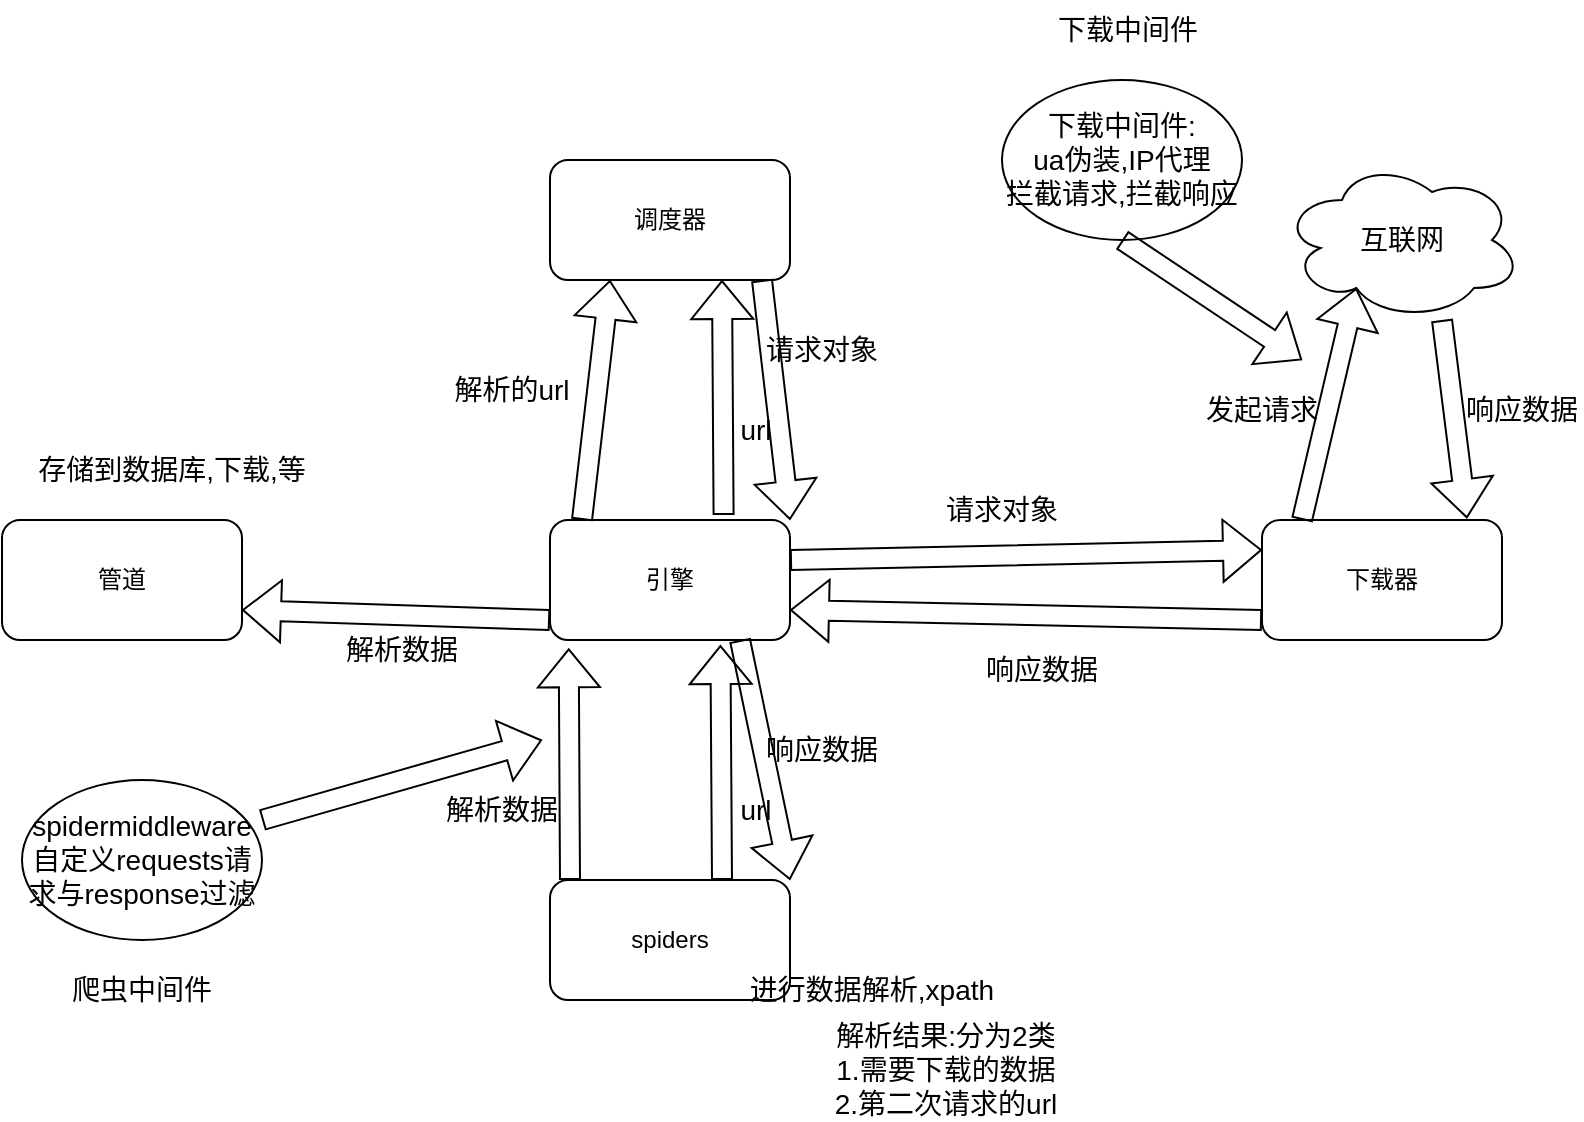 <mxfile version="18.0.2" type="github">
  <diagram id="FNyW7fUilvR7Rq0sfWAO" name="Page-1">
    <mxGraphModel dx="985" dy="610" grid="1" gridSize="10" guides="1" tooltips="1" connect="1" arrows="1" fold="1" page="1" pageScale="1" pageWidth="827" pageHeight="1169" math="0" shadow="0">
      <root>
        <mxCell id="0" />
        <mxCell id="1" parent="0" />
        <mxCell id="5OoUZLttU-IS4Bl1ua6X-1" value="引擎" style="rounded=1;whiteSpace=wrap;html=1;" vertex="1" parent="1">
          <mxGeometry x="294" y="290" width="120" height="60" as="geometry" />
        </mxCell>
        <mxCell id="5OoUZLttU-IS4Bl1ua6X-2" value="下载器" style="rounded=1;whiteSpace=wrap;html=1;" vertex="1" parent="1">
          <mxGeometry x="650" y="290" width="120" height="60" as="geometry" />
        </mxCell>
        <mxCell id="5OoUZLttU-IS4Bl1ua6X-3" value="spiders" style="rounded=1;whiteSpace=wrap;html=1;" vertex="1" parent="1">
          <mxGeometry x="294" y="470" width="120" height="60" as="geometry" />
        </mxCell>
        <mxCell id="5OoUZLttU-IS4Bl1ua6X-4" value="调度器" style="rounded=1;whiteSpace=wrap;html=1;" vertex="1" parent="1">
          <mxGeometry x="294" y="110" width="120" height="60" as="geometry" />
        </mxCell>
        <mxCell id="5OoUZLttU-IS4Bl1ua6X-5" value="管道" style="rounded=1;whiteSpace=wrap;html=1;" vertex="1" parent="1">
          <mxGeometry x="20" y="290" width="120" height="60" as="geometry" />
        </mxCell>
        <mxCell id="5OoUZLttU-IS4Bl1ua6X-6" value="" style="shape=flexArrow;endArrow=classic;html=1;rounded=0;entryX=0.71;entryY=1.042;entryDx=0;entryDy=0;entryPerimeter=0;" edge="1" parent="1" target="5OoUZLttU-IS4Bl1ua6X-1">
          <mxGeometry width="50" height="50" relative="1" as="geometry">
            <mxPoint x="380" y="470" as="sourcePoint" />
            <mxPoint x="430" y="420" as="targetPoint" />
          </mxGeometry>
        </mxCell>
        <mxCell id="5OoUZLttU-IS4Bl1ua6X-7" value="&lt;font style=&quot;font-size: 14px;&quot;&gt;url&lt;/font&gt;" style="text;html=1;strokeColor=none;fillColor=none;align=center;verticalAlign=middle;whiteSpace=wrap;rounded=0;" vertex="1" parent="1">
          <mxGeometry x="354" y="420" width="86" height="30" as="geometry" />
        </mxCell>
        <mxCell id="5OoUZLttU-IS4Bl1ua6X-9" value="" style="shape=flexArrow;endArrow=classic;html=1;rounded=0;entryX=0.71;entryY=1.042;entryDx=0;entryDy=0;entryPerimeter=0;" edge="1" parent="1">
          <mxGeometry width="50" height="50" relative="1" as="geometry">
            <mxPoint x="380.8" y="287.48" as="sourcePoint" />
            <mxPoint x="380.0" y="170.0" as="targetPoint" />
          </mxGeometry>
        </mxCell>
        <mxCell id="5OoUZLttU-IS4Bl1ua6X-10" value="&lt;font style=&quot;font-size: 14px;&quot;&gt;url&lt;/font&gt;" style="text;html=1;strokeColor=none;fillColor=none;align=center;verticalAlign=middle;whiteSpace=wrap;rounded=0;" vertex="1" parent="1">
          <mxGeometry x="354" y="230" width="86" height="30" as="geometry" />
        </mxCell>
        <mxCell id="5OoUZLttU-IS4Bl1ua6X-11" value="" style="shape=flexArrow;endArrow=classic;html=1;rounded=0;fontSize=14;entryX=1;entryY=0;entryDx=0;entryDy=0;" edge="1" parent="1" target="5OoUZLttU-IS4Bl1ua6X-1">
          <mxGeometry width="50" height="50" relative="1" as="geometry">
            <mxPoint x="400" y="170" as="sourcePoint" />
            <mxPoint x="450" y="120" as="targetPoint" />
          </mxGeometry>
        </mxCell>
        <mxCell id="5OoUZLttU-IS4Bl1ua6X-12" value="请求对象" style="text;html=1;strokeColor=none;fillColor=none;align=center;verticalAlign=middle;whiteSpace=wrap;rounded=0;fontSize=14;" vertex="1" parent="1">
          <mxGeometry x="400" y="190" width="60" height="30" as="geometry" />
        </mxCell>
        <mxCell id="5OoUZLttU-IS4Bl1ua6X-13" value="" style="shape=flexArrow;endArrow=classic;html=1;rounded=0;fontSize=14;entryX=0;entryY=0.25;entryDx=0;entryDy=0;" edge="1" parent="1" target="5OoUZLttU-IS4Bl1ua6X-2">
          <mxGeometry width="50" height="50" relative="1" as="geometry">
            <mxPoint x="414" y="310" as="sourcePoint" />
            <mxPoint x="464" y="260" as="targetPoint" />
          </mxGeometry>
        </mxCell>
        <mxCell id="5OoUZLttU-IS4Bl1ua6X-14" value="请求对象" style="text;html=1;strokeColor=none;fillColor=none;align=center;verticalAlign=middle;whiteSpace=wrap;rounded=0;fontSize=14;" vertex="1" parent="1">
          <mxGeometry x="490" y="270" width="60" height="30" as="geometry" />
        </mxCell>
        <mxCell id="5OoUZLttU-IS4Bl1ua6X-15" value="互联网" style="ellipse;shape=cloud;whiteSpace=wrap;html=1;fontSize=14;" vertex="1" parent="1">
          <mxGeometry x="660" y="110" width="120" height="80" as="geometry" />
        </mxCell>
        <mxCell id="5OoUZLttU-IS4Bl1ua6X-16" value="" style="shape=flexArrow;endArrow=classic;html=1;rounded=0;fontSize=14;entryX=0.31;entryY=0.8;entryDx=0;entryDy=0;entryPerimeter=0;" edge="1" parent="1" target="5OoUZLttU-IS4Bl1ua6X-15">
          <mxGeometry width="50" height="50" relative="1" as="geometry">
            <mxPoint x="670" y="290" as="sourcePoint" />
            <mxPoint x="720" y="240" as="targetPoint" />
          </mxGeometry>
        </mxCell>
        <mxCell id="5OoUZLttU-IS4Bl1ua6X-17" value="发起请求" style="text;html=1;strokeColor=none;fillColor=none;align=center;verticalAlign=middle;whiteSpace=wrap;rounded=0;fontSize=14;" vertex="1" parent="1">
          <mxGeometry x="620" y="220" width="60" height="30" as="geometry" />
        </mxCell>
        <mxCell id="5OoUZLttU-IS4Bl1ua6X-18" value="" style="shape=flexArrow;endArrow=classic;html=1;rounded=0;fontSize=14;entryX=0.854;entryY=-0.014;entryDx=0;entryDy=0;entryPerimeter=0;" edge="1" parent="1" target="5OoUZLttU-IS4Bl1ua6X-2">
          <mxGeometry width="50" height="50" relative="1" as="geometry">
            <mxPoint x="740" y="190" as="sourcePoint" />
            <mxPoint x="790" y="140" as="targetPoint" />
          </mxGeometry>
        </mxCell>
        <mxCell id="5OoUZLttU-IS4Bl1ua6X-19" value="响应数据" style="text;html=1;strokeColor=none;fillColor=none;align=center;verticalAlign=middle;whiteSpace=wrap;rounded=0;fontSize=14;" vertex="1" parent="1">
          <mxGeometry x="750" y="220" width="60" height="30" as="geometry" />
        </mxCell>
        <mxCell id="5OoUZLttU-IS4Bl1ua6X-20" value="" style="shape=flexArrow;endArrow=classic;html=1;rounded=0;fontSize=14;entryX=1;entryY=0.75;entryDx=0;entryDy=0;" edge="1" parent="1" target="5OoUZLttU-IS4Bl1ua6X-1">
          <mxGeometry width="50" height="50" relative="1" as="geometry">
            <mxPoint x="650" y="340" as="sourcePoint" />
            <mxPoint x="700" y="290" as="targetPoint" />
          </mxGeometry>
        </mxCell>
        <mxCell id="5OoUZLttU-IS4Bl1ua6X-21" value="响应数据" style="text;html=1;strokeColor=none;fillColor=none;align=center;verticalAlign=middle;whiteSpace=wrap;rounded=0;fontSize=14;" vertex="1" parent="1">
          <mxGeometry x="510" y="350" width="60" height="30" as="geometry" />
        </mxCell>
        <mxCell id="5OoUZLttU-IS4Bl1ua6X-23" value="" style="shape=flexArrow;endArrow=classic;html=1;rounded=0;fontSize=14;entryX=1;entryY=0;entryDx=0;entryDy=0;" edge="1" parent="1" target="5OoUZLttU-IS4Bl1ua6X-3">
          <mxGeometry width="50" height="50" relative="1" as="geometry">
            <mxPoint x="389" y="350" as="sourcePoint" />
            <mxPoint x="439" y="300" as="targetPoint" />
          </mxGeometry>
        </mxCell>
        <mxCell id="5OoUZLttU-IS4Bl1ua6X-24" value="响应数据" style="text;html=1;strokeColor=none;fillColor=none;align=center;verticalAlign=middle;whiteSpace=wrap;rounded=0;fontSize=14;" vertex="1" parent="1">
          <mxGeometry x="400" y="390" width="60" height="30" as="geometry" />
        </mxCell>
        <mxCell id="5OoUZLttU-IS4Bl1ua6X-25" value="进行数据解析,xpath" style="text;html=1;strokeColor=none;fillColor=none;align=center;verticalAlign=middle;whiteSpace=wrap;rounded=0;fontSize=14;" vertex="1" parent="1">
          <mxGeometry x="380" y="510" width="150" height="30" as="geometry" />
        </mxCell>
        <mxCell id="5OoUZLttU-IS4Bl1ua6X-26" value="解析结果:分为2类&lt;br&gt;1.需要下载的数据&lt;br&gt;2.第二次请求的url" style="text;html=1;strokeColor=none;fillColor=none;align=center;verticalAlign=middle;whiteSpace=wrap;rounded=0;fontSize=14;" vertex="1" parent="1">
          <mxGeometry x="384" y="540" width="216" height="50" as="geometry" />
        </mxCell>
        <mxCell id="5OoUZLttU-IS4Bl1ua6X-27" value="" style="shape=flexArrow;endArrow=classic;html=1;rounded=0;fontSize=14;entryX=0.078;entryY=1.069;entryDx=0;entryDy=0;entryPerimeter=0;" edge="1" parent="1" target="5OoUZLttU-IS4Bl1ua6X-1">
          <mxGeometry width="50" height="50" relative="1" as="geometry">
            <mxPoint x="304" y="470" as="sourcePoint" />
            <mxPoint x="354" y="420" as="targetPoint" />
          </mxGeometry>
        </mxCell>
        <mxCell id="5OoUZLttU-IS4Bl1ua6X-28" value="解析数据" style="text;html=1;strokeColor=none;fillColor=none;align=center;verticalAlign=middle;whiteSpace=wrap;rounded=0;fontSize=14;" vertex="1" parent="1">
          <mxGeometry x="240" y="420" width="60" height="30" as="geometry" />
        </mxCell>
        <mxCell id="5OoUZLttU-IS4Bl1ua6X-29" value="" style="shape=flexArrow;endArrow=classic;html=1;rounded=0;fontSize=14;entryX=1;entryY=0.75;entryDx=0;entryDy=0;" edge="1" parent="1" target="5OoUZLttU-IS4Bl1ua6X-5">
          <mxGeometry width="50" height="50" relative="1" as="geometry">
            <mxPoint x="294" y="340" as="sourcePoint" />
            <mxPoint x="344" y="290" as="targetPoint" />
          </mxGeometry>
        </mxCell>
        <mxCell id="5OoUZLttU-IS4Bl1ua6X-30" value="解析数据" style="text;html=1;strokeColor=none;fillColor=none;align=center;verticalAlign=middle;whiteSpace=wrap;rounded=0;fontSize=14;" vertex="1" parent="1">
          <mxGeometry x="190" y="340" width="60" height="30" as="geometry" />
        </mxCell>
        <mxCell id="5OoUZLttU-IS4Bl1ua6X-32" value="存储到数据库,下载,等" style="text;html=1;strokeColor=none;fillColor=none;align=center;verticalAlign=middle;whiteSpace=wrap;rounded=0;fontSize=14;" vertex="1" parent="1">
          <mxGeometry x="30" y="250" width="150" height="30" as="geometry" />
        </mxCell>
        <mxCell id="5OoUZLttU-IS4Bl1ua6X-33" value="" style="shape=flexArrow;endArrow=classic;html=1;rounded=0;fontSize=14;entryX=0.25;entryY=1;entryDx=0;entryDy=0;" edge="1" parent="1" target="5OoUZLttU-IS4Bl1ua6X-4">
          <mxGeometry width="50" height="50" relative="1" as="geometry">
            <mxPoint x="310" y="290" as="sourcePoint" />
            <mxPoint x="360" y="240" as="targetPoint" />
          </mxGeometry>
        </mxCell>
        <mxCell id="5OoUZLttU-IS4Bl1ua6X-34" value="解析的url" style="text;html=1;strokeColor=none;fillColor=none;align=center;verticalAlign=middle;whiteSpace=wrap;rounded=0;fontSize=14;" vertex="1" parent="1">
          <mxGeometry x="230" y="210" width="90" height="30" as="geometry" />
        </mxCell>
        <mxCell id="5OoUZLttU-IS4Bl1ua6X-36" value="下载中间件:&lt;br&gt;ua伪装,IP代理&lt;br&gt;拦截请求,拦截响应" style="ellipse;whiteSpace=wrap;html=1;fontSize=14;" vertex="1" parent="1">
          <mxGeometry x="520" y="70" width="120" height="80" as="geometry" />
        </mxCell>
        <mxCell id="5OoUZLttU-IS4Bl1ua6X-37" value="" style="shape=flexArrow;endArrow=classic;html=1;rounded=0;fontSize=14;" edge="1" parent="1">
          <mxGeometry width="50" height="50" relative="1" as="geometry">
            <mxPoint x="580" y="150" as="sourcePoint" />
            <mxPoint x="670" y="210" as="targetPoint" />
          </mxGeometry>
        </mxCell>
        <mxCell id="5OoUZLttU-IS4Bl1ua6X-40" value="&lt;font style=&quot;font-size: 14px;&quot;&gt;下载中间件&lt;/font&gt;" style="text;html=1;strokeColor=none;fillColor=none;align=center;verticalAlign=middle;whiteSpace=wrap;rounded=0;" vertex="1" parent="1">
          <mxGeometry x="540" y="30" width="86" height="30" as="geometry" />
        </mxCell>
        <mxCell id="5OoUZLttU-IS4Bl1ua6X-41" value="spidermiddleware&lt;br&gt;自定义requests请求与response过滤" style="ellipse;whiteSpace=wrap;html=1;fontSize=14;" vertex="1" parent="1">
          <mxGeometry x="30" y="420" width="120" height="80" as="geometry" />
        </mxCell>
        <mxCell id="5OoUZLttU-IS4Bl1ua6X-42" value="&lt;font style=&quot;font-size: 14px;&quot;&gt;爬虫中间件&lt;/font&gt;" style="text;html=1;strokeColor=none;fillColor=none;align=center;verticalAlign=middle;whiteSpace=wrap;rounded=0;" vertex="1" parent="1">
          <mxGeometry x="47" y="510" width="86" height="30" as="geometry" />
        </mxCell>
        <mxCell id="5OoUZLttU-IS4Bl1ua6X-43" value="" style="shape=flexArrow;endArrow=classic;html=1;rounded=0;fontSize=14;" edge="1" parent="1">
          <mxGeometry width="50" height="50" relative="1" as="geometry">
            <mxPoint x="150" y="440" as="sourcePoint" />
            <mxPoint x="290" y="400" as="targetPoint" />
          </mxGeometry>
        </mxCell>
      </root>
    </mxGraphModel>
  </diagram>
</mxfile>
